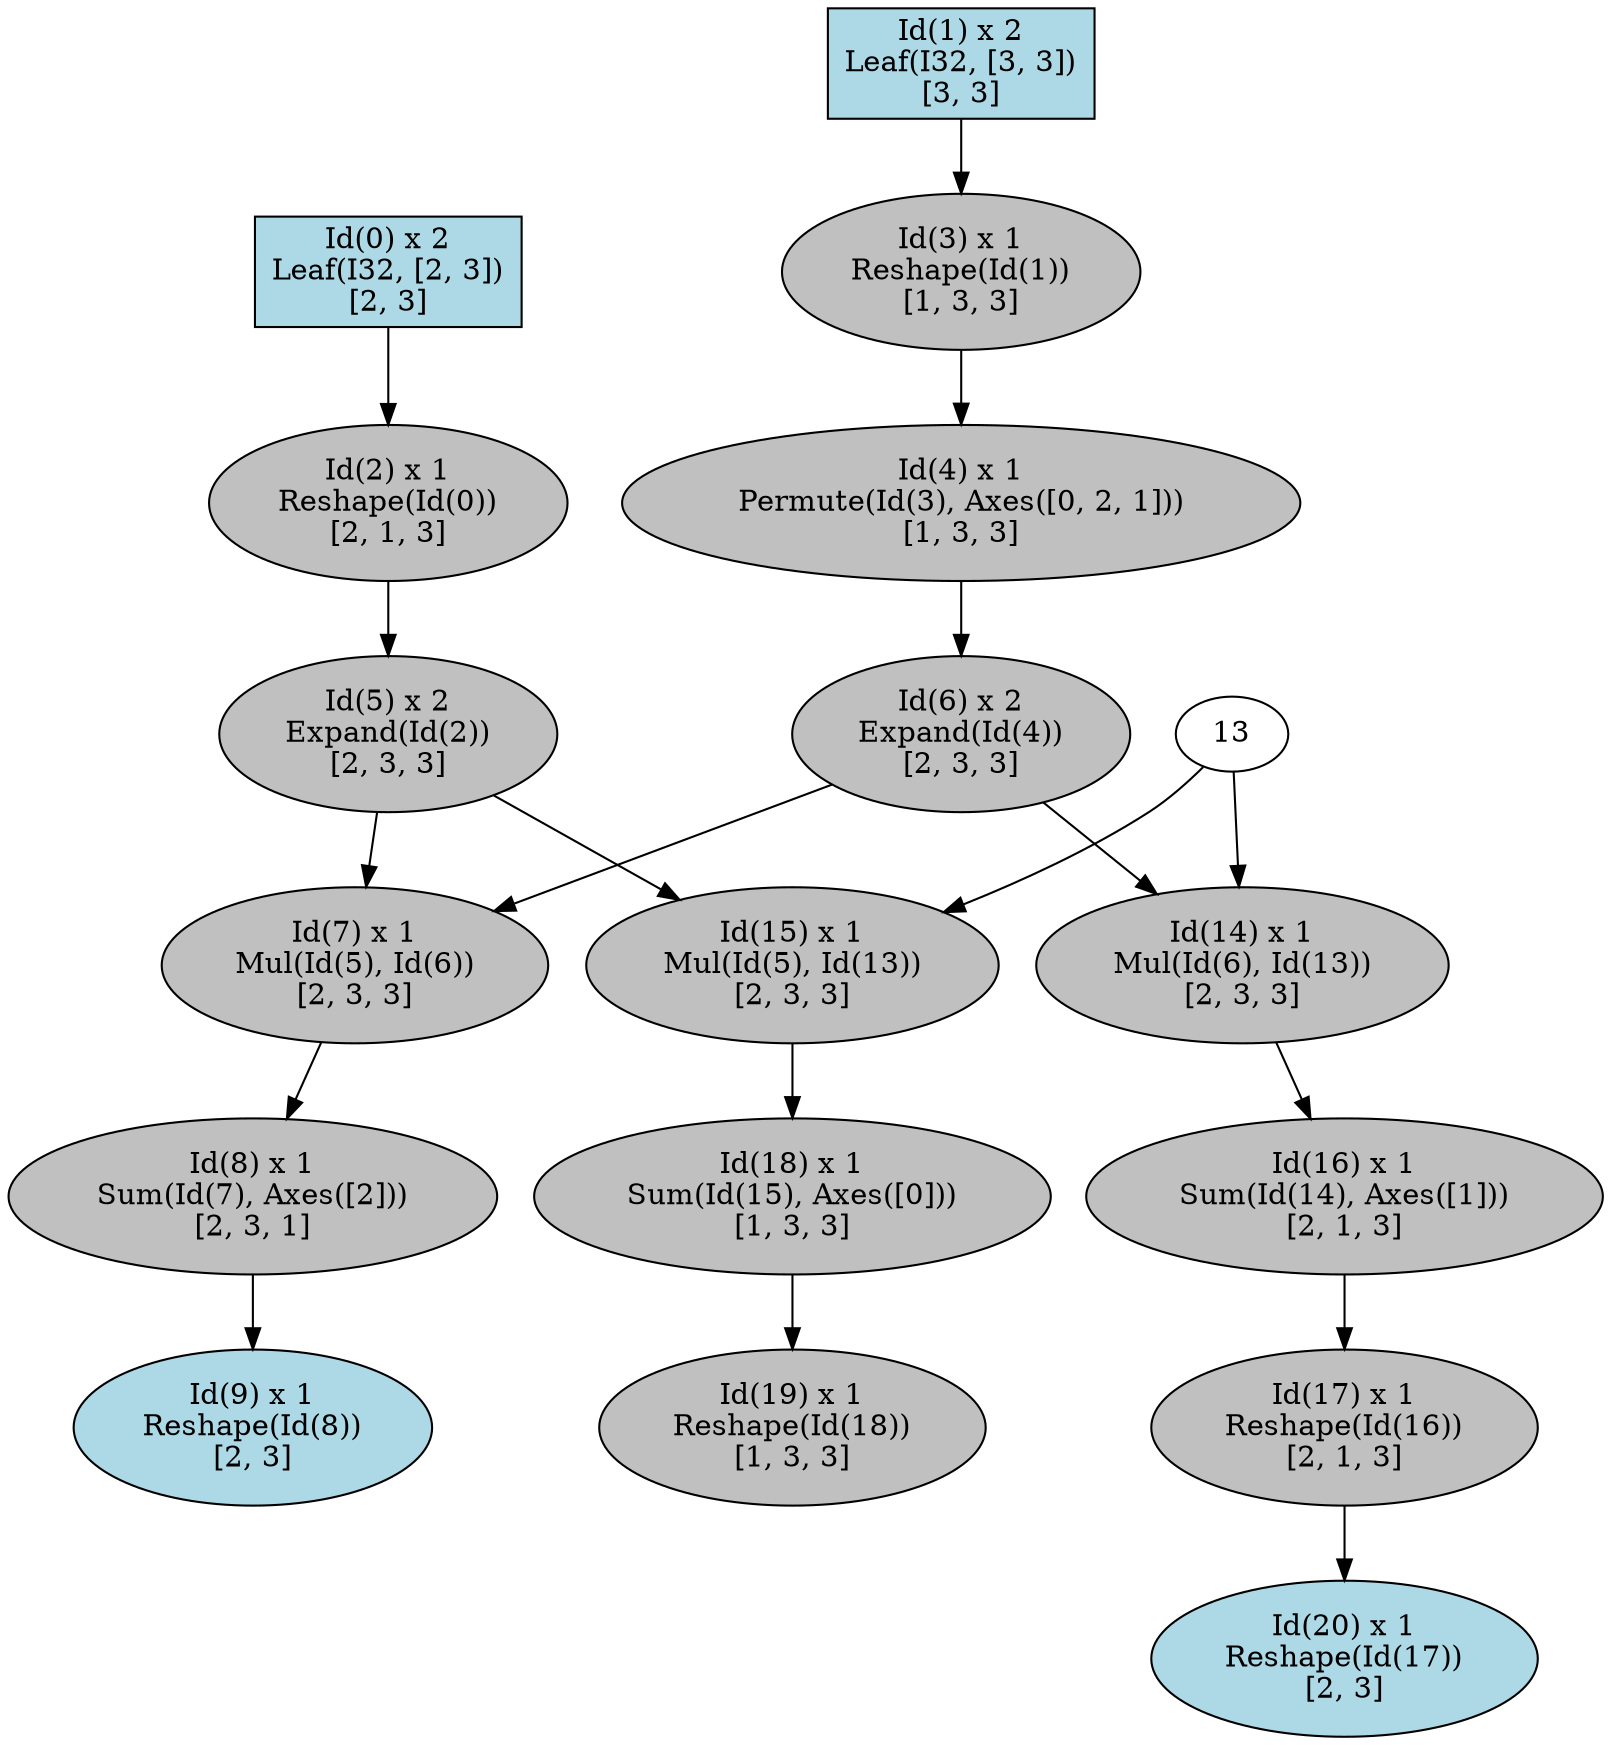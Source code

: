 strict digraph {
  ordering=in
  rank=source
  0[label="Id(0) x 2
Leaf(I32, [2, 3])
[2, 3]", shape=box, fillcolor="lightblue", style=filled]
  1[label="Id(1) x 2
Leaf(I32, [3, 3])
[3, 3]", shape=box, fillcolor="lightblue", style=filled]
  20[label="Id(20) x 1
Reshape(Id(17))
[2, 3]", shape=oval, fillcolor="lightblue", style=filled]
  2[label="Id(2) x 1
Reshape(Id(0))
[2, 1, 3]", shape=oval, fillcolor="grey", style=filled]
  3[label="Id(3) x 1
Reshape(Id(1))
[1, 3, 3]", shape=oval, fillcolor="grey", style=filled]
  4[label="Id(4) x 1
Permute(Id(3), Axes([0, 2, 1]))
[1, 3, 3]", shape=oval, fillcolor="grey", style=filled]
  5[label="Id(5) x 2
Expand(Id(2))
[2, 3, 3]", shape=oval, fillcolor="grey", style=filled]
  6[label="Id(6) x 2
Expand(Id(4))
[2, 3, 3]", shape=oval, fillcolor="grey", style=filled]
  7[label="Id(7) x 1
Mul(Id(5), Id(6))
[2, 3, 3]", shape=oval, fillcolor="grey", style=filled]
  7[label="Id(7) x 1
Mul(Id(5), Id(6))
[2, 3, 3]", shape=oval, fillcolor="grey", style=filled]
  8[label="Id(8) x 1
Sum(Id(7), Axes([2]))
[2, 3, 1]", shape=oval, fillcolor="grey", style=filled]
  9[label="Id(9) x 1
Reshape(Id(8))
[2, 3]", shape=oval, fillcolor="lightblue", style=filled]
  14[label="Id(14) x 1
Mul(Id(6), Id(13))
[2, 3, 3]", shape=oval, fillcolor="grey", style=filled]
  15[label="Id(15) x 1
Mul(Id(5), Id(13))
[2, 3, 3]", shape=oval, fillcolor="grey", style=filled]
  16[label="Id(16) x 1
Sum(Id(14), Axes([1]))
[2, 1, 3]", shape=oval, fillcolor="grey", style=filled]
  17[label="Id(17) x 1
Reshape(Id(16))
[2, 1, 3]", shape=oval, fillcolor="grey", style=filled]
  18[label="Id(18) x 1
Sum(Id(15), Axes([0]))
[1, 3, 3]", shape=oval, fillcolor="grey", style=filled]
  19[label="Id(19) x 1
Reshape(Id(18))
[1, 3, 3]", shape=oval, fillcolor="grey", style=filled]
  20[label="Id(20) x 1
Reshape(Id(17))
[2, 3]", shape=oval, fillcolor="lightblue", style=filled]
  17 -> 20
  0 -> 2
  1 -> 3
  3 -> 4
  2 -> 5
  4 -> 6
  5 -> 7
  6 -> 7
  5 -> 7
  6 -> 7
  7 -> 8
  8 -> 9
  6 -> 14
  13 -> 14
  5 -> 15
  13 -> 15
  14 -> 16
  16 -> 17
  15 -> 18
  18 -> 19
  17 -> 20
}